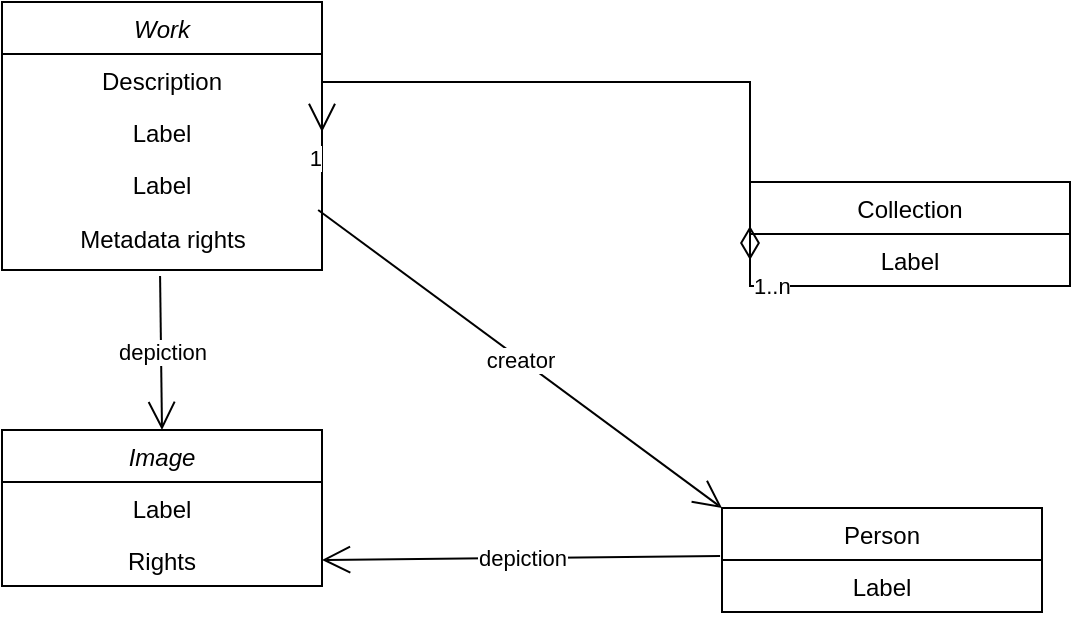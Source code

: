 <mxfile version="21.1.8" type="device">
  <diagram id="C5RBs43oDa-KdzZeNtuy" name="Page-1">
    <mxGraphModel dx="1426" dy="771" grid="1" gridSize="10" guides="1" tooltips="1" connect="1" arrows="1" fold="1" page="1" pageScale="1" pageWidth="827" pageHeight="1169" math="0" shadow="0">
      <root>
        <mxCell id="WIyWlLk6GJQsqaUBKTNV-0" />
        <mxCell id="WIyWlLk6GJQsqaUBKTNV-1" parent="WIyWlLk6GJQsqaUBKTNV-0" />
        <mxCell id="vJTJXOij-4i1uLzbT5Bv-4" value="" style="group" vertex="1" connectable="0" parent="WIyWlLk6GJQsqaUBKTNV-1">
          <mxGeometry x="180" y="40" width="530" height="310" as="geometry" />
        </mxCell>
        <mxCell id="zkfFHV4jXpPFQw0GAbJ--0" value="Work" style="swimlane;fontStyle=2;align=center;verticalAlign=top;childLayout=stackLayout;horizontal=1;startSize=26;horizontalStack=0;resizeParent=1;resizeLast=0;collapsible=1;marginBottom=0;rounded=0;shadow=0;strokeWidth=1;" parent="vJTJXOij-4i1uLzbT5Bv-4" vertex="1">
          <mxGeometry width="160" height="134" as="geometry">
            <mxRectangle x="230" y="140" width="160" height="26" as="alternateBounds" />
          </mxGeometry>
        </mxCell>
        <mxCell id="zkfFHV4jXpPFQw0GAbJ--1" value="Description" style="text;align=center;verticalAlign=top;spacingLeft=4;spacingRight=4;overflow=hidden;rotatable=0;points=[[0,0.5],[1,0.5]];portConstraint=eastwest;" parent="zkfFHV4jXpPFQw0GAbJ--0" vertex="1">
          <mxGeometry y="26" width="160" height="26" as="geometry" />
        </mxCell>
        <mxCell id="8r7cA4CDBiqO_jhzbBJI-1" value="Label" style="text;align=center;verticalAlign=top;spacingLeft=4;spacingRight=4;overflow=hidden;rotatable=0;points=[[0,0.5],[1,0.5]];portConstraint=eastwest;" parent="zkfFHV4jXpPFQw0GAbJ--0" vertex="1">
          <mxGeometry y="52" width="160" height="26" as="geometry" />
        </mxCell>
        <mxCell id="vJTJXOij-4i1uLzbT5Bv-1" value="Label" style="text;align=center;verticalAlign=top;spacingLeft=4;spacingRight=4;overflow=hidden;rotatable=0;points=[[0,0.5],[1,0.5]];portConstraint=eastwest;" vertex="1" parent="zkfFHV4jXpPFQw0GAbJ--0">
          <mxGeometry y="78" width="160" height="26" as="geometry" />
        </mxCell>
        <mxCell id="vJTJXOij-4i1uLzbT5Bv-0" value="Metadata rights" style="text;html=1;align=center;verticalAlign=middle;resizable=0;points=[];autosize=1;strokeColor=none;fillColor=none;" vertex="1" parent="zkfFHV4jXpPFQw0GAbJ--0">
          <mxGeometry y="104" width="160" height="30" as="geometry" />
        </mxCell>
        <mxCell id="8r7cA4CDBiqO_jhzbBJI-7" value="Collection" style="swimlane;fontStyle=0;align=center;verticalAlign=top;childLayout=stackLayout;horizontal=1;startSize=26;horizontalStack=0;resizeParent=1;resizeLast=0;collapsible=1;marginBottom=0;rounded=0;shadow=0;strokeWidth=1;" parent="vJTJXOij-4i1uLzbT5Bv-4" vertex="1">
          <mxGeometry x="374" y="90" width="160" height="52" as="geometry">
            <mxRectangle x="550" y="140" width="160" height="26" as="alternateBounds" />
          </mxGeometry>
        </mxCell>
        <mxCell id="8r7cA4CDBiqO_jhzbBJI-8" value="Label" style="text;align=center;verticalAlign=top;spacingLeft=4;spacingRight=4;overflow=hidden;rotatable=0;points=[[0,0.5],[1,0.5]];portConstraint=eastwest;" parent="8r7cA4CDBiqO_jhzbBJI-7" vertex="1">
          <mxGeometry y="26" width="160" height="26" as="geometry" />
        </mxCell>
        <mxCell id="8r7cA4CDBiqO_jhzbBJI-11" value="" style="endArrow=open;html=1;endSize=12;startArrow=diamondThin;startSize=14;startFill=0;edgeStyle=orthogonalEdgeStyle;rounded=0;entryX=1;entryY=0.5;entryDx=0;entryDy=0;exitX=0;exitY=0.5;exitDx=0;exitDy=0;" parent="vJTJXOij-4i1uLzbT5Bv-4" source="8r7cA4CDBiqO_jhzbBJI-8" target="8r7cA4CDBiqO_jhzbBJI-1" edge="1">
          <mxGeometry relative="1" as="geometry">
            <mxPoint x="579" y="180" as="sourcePoint" />
            <mxPoint x="169" y="60" as="targetPoint" />
            <Array as="points">
              <mxPoint x="374" y="40" />
              <mxPoint x="160" y="40" />
            </Array>
          </mxGeometry>
        </mxCell>
        <mxCell id="8r7cA4CDBiqO_jhzbBJI-12" value="1..n" style="edgeLabel;resizable=0;html=1;align=left;verticalAlign=top;" parent="8r7cA4CDBiqO_jhzbBJI-11" connectable="0" vertex="1">
          <mxGeometry x="-1" relative="1" as="geometry" />
        </mxCell>
        <mxCell id="8r7cA4CDBiqO_jhzbBJI-13" value="1" style="edgeLabel;resizable=0;html=1;align=right;verticalAlign=top;" parent="8r7cA4CDBiqO_jhzbBJI-11" connectable="0" vertex="1">
          <mxGeometry x="1" relative="1" as="geometry" />
        </mxCell>
        <mxCell id="8r7cA4CDBiqO_jhzbBJI-32" value="Image" style="swimlane;fontStyle=2;align=center;verticalAlign=top;childLayout=stackLayout;horizontal=1;startSize=26;horizontalStack=0;resizeParent=1;resizeLast=0;collapsible=1;marginBottom=0;rounded=0;shadow=0;strokeWidth=1;" parent="vJTJXOij-4i1uLzbT5Bv-4" vertex="1">
          <mxGeometry y="214" width="160" height="78" as="geometry">
            <mxRectangle x="230" y="140" width="160" height="26" as="alternateBounds" />
          </mxGeometry>
        </mxCell>
        <mxCell id="8r7cA4CDBiqO_jhzbBJI-33" value="Label" style="text;align=center;verticalAlign=top;spacingLeft=4;spacingRight=4;overflow=hidden;rotatable=0;points=[[0,0.5],[1,0.5]];portConstraint=eastwest;" parent="8r7cA4CDBiqO_jhzbBJI-32" vertex="1">
          <mxGeometry y="26" width="160" height="26" as="geometry" />
        </mxCell>
        <mxCell id="8r7cA4CDBiqO_jhzbBJI-34" value="Rights" style="text;align=center;verticalAlign=top;spacingLeft=4;spacingRight=4;overflow=hidden;rotatable=0;points=[[0,0.5],[1,0.5]];portConstraint=eastwest;" parent="8r7cA4CDBiqO_jhzbBJI-32" vertex="1">
          <mxGeometry y="52" width="160" height="26" as="geometry" />
        </mxCell>
        <mxCell id="8r7cA4CDBiqO_jhzbBJI-41" value="depiction" style="endArrow=open;endFill=1;endSize=12;html=1;rounded=0;entryX=0.5;entryY=0;entryDx=0;entryDy=0;exitX=0.494;exitY=1.1;exitDx=0;exitDy=0;exitPerimeter=0;" parent="vJTJXOij-4i1uLzbT5Bv-4" source="vJTJXOij-4i1uLzbT5Bv-0" target="8r7cA4CDBiqO_jhzbBJI-32" edge="1">
          <mxGeometry width="160" relative="1" as="geometry">
            <mxPoint x="80" y="140" as="sourcePoint" />
            <mxPoint x="230" y="170" as="targetPoint" />
          </mxGeometry>
        </mxCell>
        <mxCell id="8r7cA4CDBiqO_jhzbBJI-48" value="Person" style="swimlane;fontStyle=0;align=center;verticalAlign=top;childLayout=stackLayout;horizontal=1;startSize=26;horizontalStack=0;resizeParent=1;resizeLast=0;collapsible=1;marginBottom=0;rounded=0;shadow=0;strokeWidth=1;" parent="vJTJXOij-4i1uLzbT5Bv-4" vertex="1">
          <mxGeometry x="360" y="253" width="160" height="52" as="geometry">
            <mxRectangle x="550" y="140" width="160" height="26" as="alternateBounds" />
          </mxGeometry>
        </mxCell>
        <mxCell id="8r7cA4CDBiqO_jhzbBJI-49" value="Label" style="text;align=center;verticalAlign=top;spacingLeft=4;spacingRight=4;overflow=hidden;rotatable=0;points=[[0,0.5],[1,0.5]];portConstraint=eastwest;" parent="8r7cA4CDBiqO_jhzbBJI-48" vertex="1">
          <mxGeometry y="26" width="160" height="26" as="geometry" />
        </mxCell>
        <mxCell id="8r7cA4CDBiqO_jhzbBJI-51" value="creator" style="endArrow=open;endFill=1;endSize=12;html=1;rounded=0;exitX=0.988;exitY=1;exitDx=0;exitDy=0;entryX=0;entryY=0;entryDx=0;entryDy=0;exitPerimeter=0;" parent="vJTJXOij-4i1uLzbT5Bv-4" target="8r7cA4CDBiqO_jhzbBJI-48" edge="1">
          <mxGeometry width="160" relative="1" as="geometry">
            <mxPoint x="158.08" y="104" as="sourcePoint" />
            <mxPoint x="340" y="140" as="targetPoint" />
          </mxGeometry>
        </mxCell>
        <mxCell id="vJTJXOij-4i1uLzbT5Bv-2" value="depiction" style="endArrow=open;endFill=1;endSize=12;html=1;rounded=0;entryX=1;entryY=0.5;entryDx=0;entryDy=0;exitX=-0.006;exitY=-0.077;exitDx=0;exitDy=0;exitPerimeter=0;" edge="1" parent="vJTJXOij-4i1uLzbT5Bv-4" source="8r7cA4CDBiqO_jhzbBJI-49" target="8r7cA4CDBiqO_jhzbBJI-34">
          <mxGeometry width="160" relative="1" as="geometry">
            <mxPoint x="300" y="270" as="sourcePoint" />
            <mxPoint x="90" y="224" as="targetPoint" />
          </mxGeometry>
        </mxCell>
      </root>
    </mxGraphModel>
  </diagram>
</mxfile>
